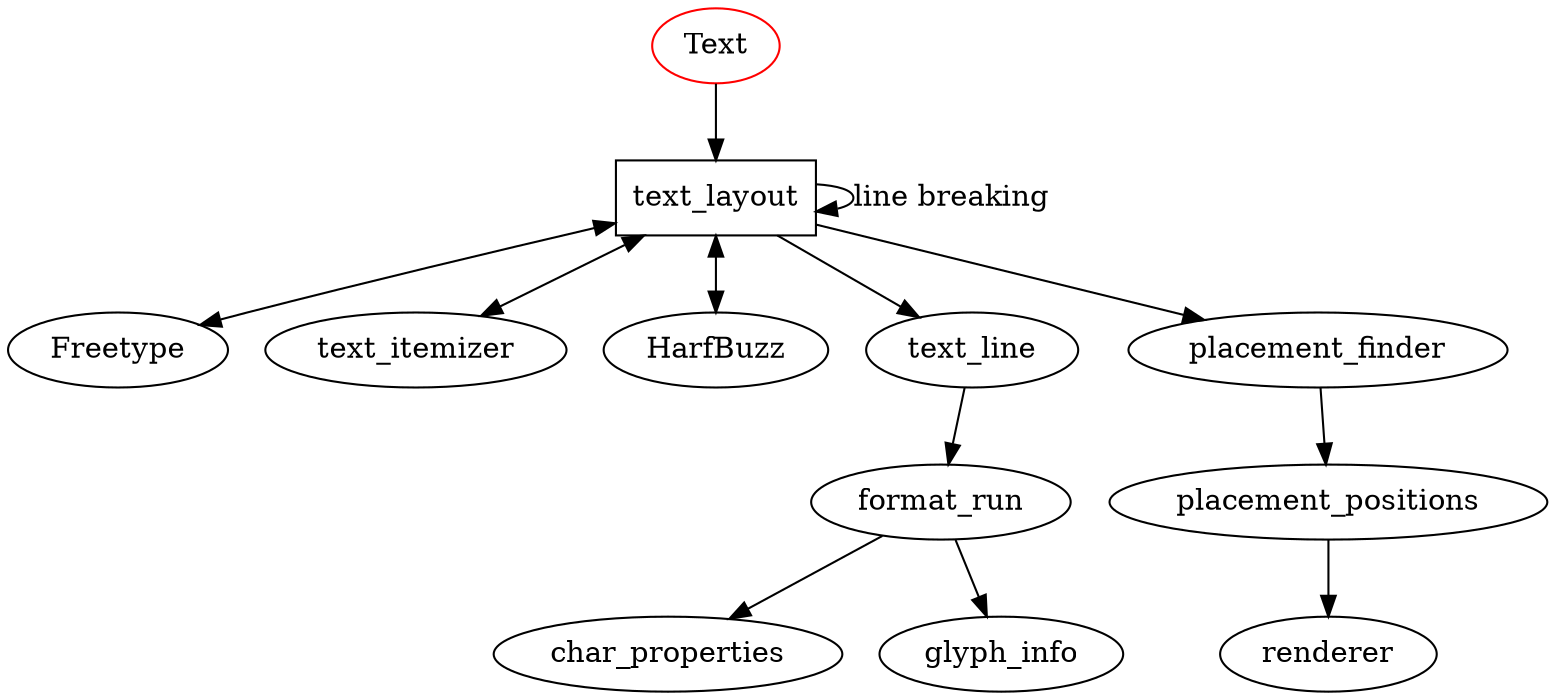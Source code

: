 /* process with:
dot text_layout.gv -Tsvg > text_layout.svg
dot text_layout.gv -Tpng > text_layout.png
*/
digraph textrendering {
    Text [color=red]
    text_layout[shape=box]
    
    Text -> text_layout 
    text_layout -> Freetype[dir=both]
    text_layout -> text_itemizer [dir=both]
    text_layout -> HarfBuzz [dir=both]
    text_layout -> text_layout [label="line breaking"]
    text_layout -> text_line
    text_line -> format_run
    format_run -> char_properties
    format_run -> glyph_info



    text_layout -> placement_finder
    placement_finder -> placement_positions
    placement_positions -> renderer
//     { rank=same; text_layout HarfBuzz Freetype text_itemizer }
}
